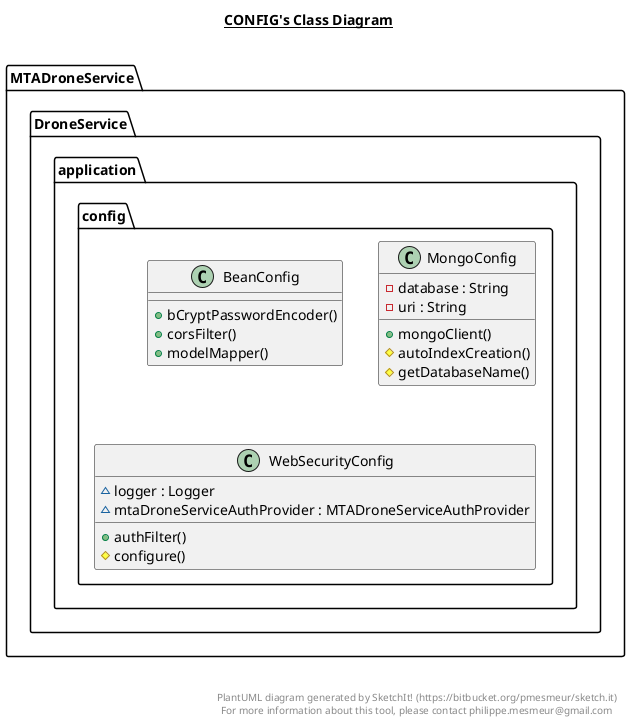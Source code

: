 @startuml

title __CONFIG's Class Diagram__\n

  namespace MTADroneService.DroneService.application {
    namespace config {
      class MTADroneService.DroneService.application.config.BeanConfig {
          + bCryptPasswordEncoder()
          + corsFilter()
          + modelMapper()
      }
    }
  }
  

  namespace MTADroneService.DroneService.application {
    namespace config {
      class MTADroneService.DroneService.application.config.MongoConfig {
          - database : String
          - uri : String
          + mongoClient()
          # autoIndexCreation()
          # getDatabaseName()
      }
    }
  }
  

  namespace MTADroneService.DroneService.application {
    namespace config {
      class MTADroneService.DroneService.application.config.WebSecurityConfig {
          ~ logger : Logger
          ~ mtaDroneServiceAuthProvider : MTADroneServiceAuthProvider
          + authFilter()
          # configure()
      }
    }
  }
  



right footer


PlantUML diagram generated by SketchIt! (https://bitbucket.org/pmesmeur/sketch.it)
For more information about this tool, please contact philippe.mesmeur@gmail.com
endfooter

@enduml
